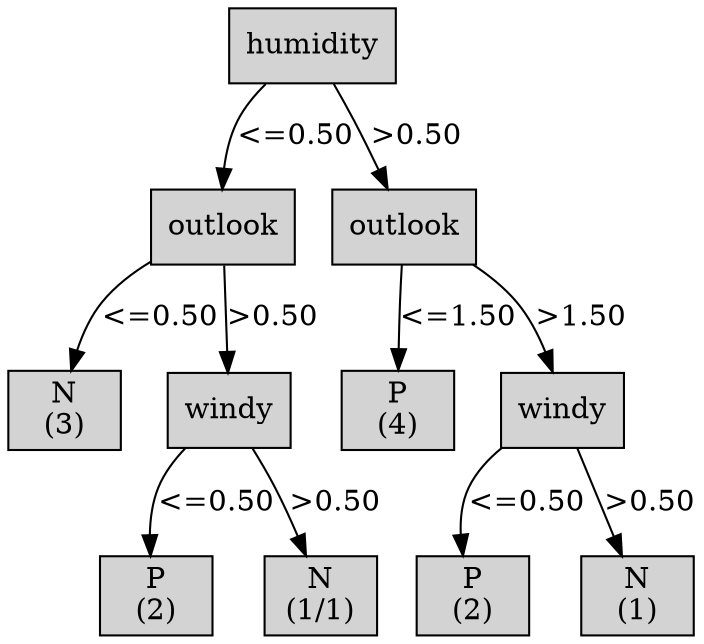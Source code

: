 digraph ID3_Tree {
"0" [shape=box, style=filled, label="humidity
", weight=1]
"1" [shape=box, style=filled, label="outlook
", weight=2]
0 -> 1 [ label = "<=0.50"];
"2" [shape=box, style=filled, label="N
(3)
", weight=3]
1 -> 2 [ label = "<=0.50"];
"3" [shape=box, style=filled, label="windy
", weight=3]
1 -> 3 [ label = ">0.50"];
"4" [shape=box, style=filled, label="P
(2)
", weight=4]
3 -> 4 [ label = "<=0.50"];
"5" [shape=box, style=filled, label="N
(1/1)
", weight=4]
3 -> 5 [ label = ">0.50"];
"6" [shape=box, style=filled, label="outlook
", weight=2]
0 -> 6 [ label = ">0.50"];
"7" [shape=box, style=filled, label="P
(4)
", weight=3]
6 -> 7 [ label = "<=1.50"];
"8" [shape=box, style=filled, label="windy
", weight=3]
6 -> 8 [ label = ">1.50"];
"9" [shape=box, style=filled, label="P
(2)
", weight=4]
8 -> 9 [ label = "<=0.50"];
"10" [shape=box, style=filled, label="N
(1)
", weight=4]
8 -> 10 [ label = ">0.50"];
{rank=same; 0;};
{rank=same; 1;6;};
{rank=same; 2;3;7;8;};
{rank=same; 4;5;9;10;};
}